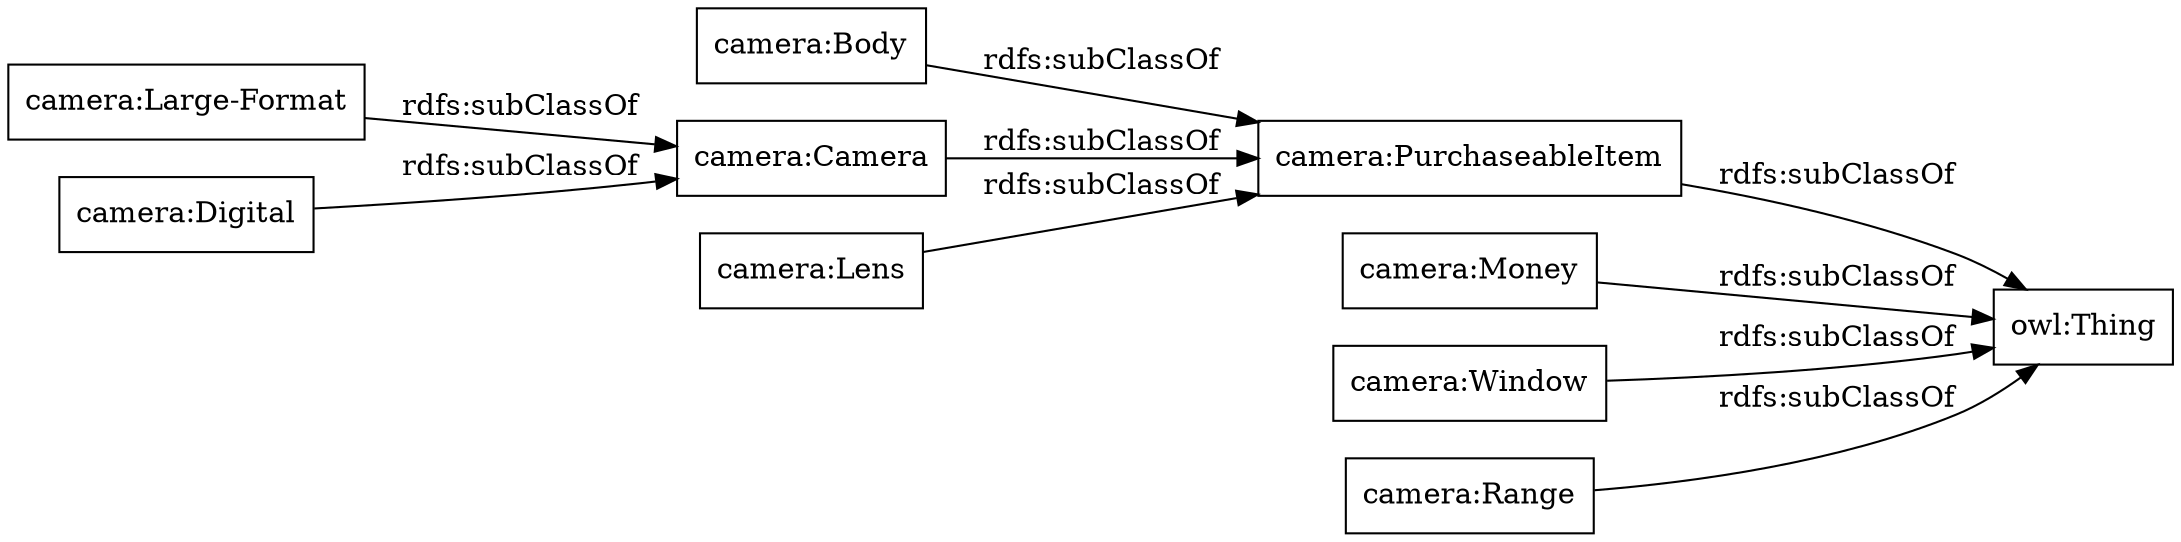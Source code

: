 digraph ar2dtool_diagram { 
rankdir=LR;
size="1000"
node [shape = rectangle, color="black"]; "camera:Body" "camera:Money" "camera:Large-Format" "camera:Camera" "camera:Window" "camera:Lens" "camera:Digital" "camera:Range" "camera:PurchaseableItem" ; /*classes style*/
	"camera:Body" -> "camera:PurchaseableItem" [ label = "rdfs:subClassOf" ];
	"camera:Lens" -> "camera:PurchaseableItem" [ label = "rdfs:subClassOf" ];
	"camera:Money" -> "owl:Thing" [ label = "rdfs:subClassOf" ];
	"camera:Camera" -> "camera:PurchaseableItem" [ label = "rdfs:subClassOf" ];
	"camera:Range" -> "owl:Thing" [ label = "rdfs:subClassOf" ];
	"camera:PurchaseableItem" -> "owl:Thing" [ label = "rdfs:subClassOf" ];
	"camera:Large-Format" -> "camera:Camera" [ label = "rdfs:subClassOf" ];
	"camera:Digital" -> "camera:Camera" [ label = "rdfs:subClassOf" ];
	"camera:Window" -> "owl:Thing" [ label = "rdfs:subClassOf" ];

}
